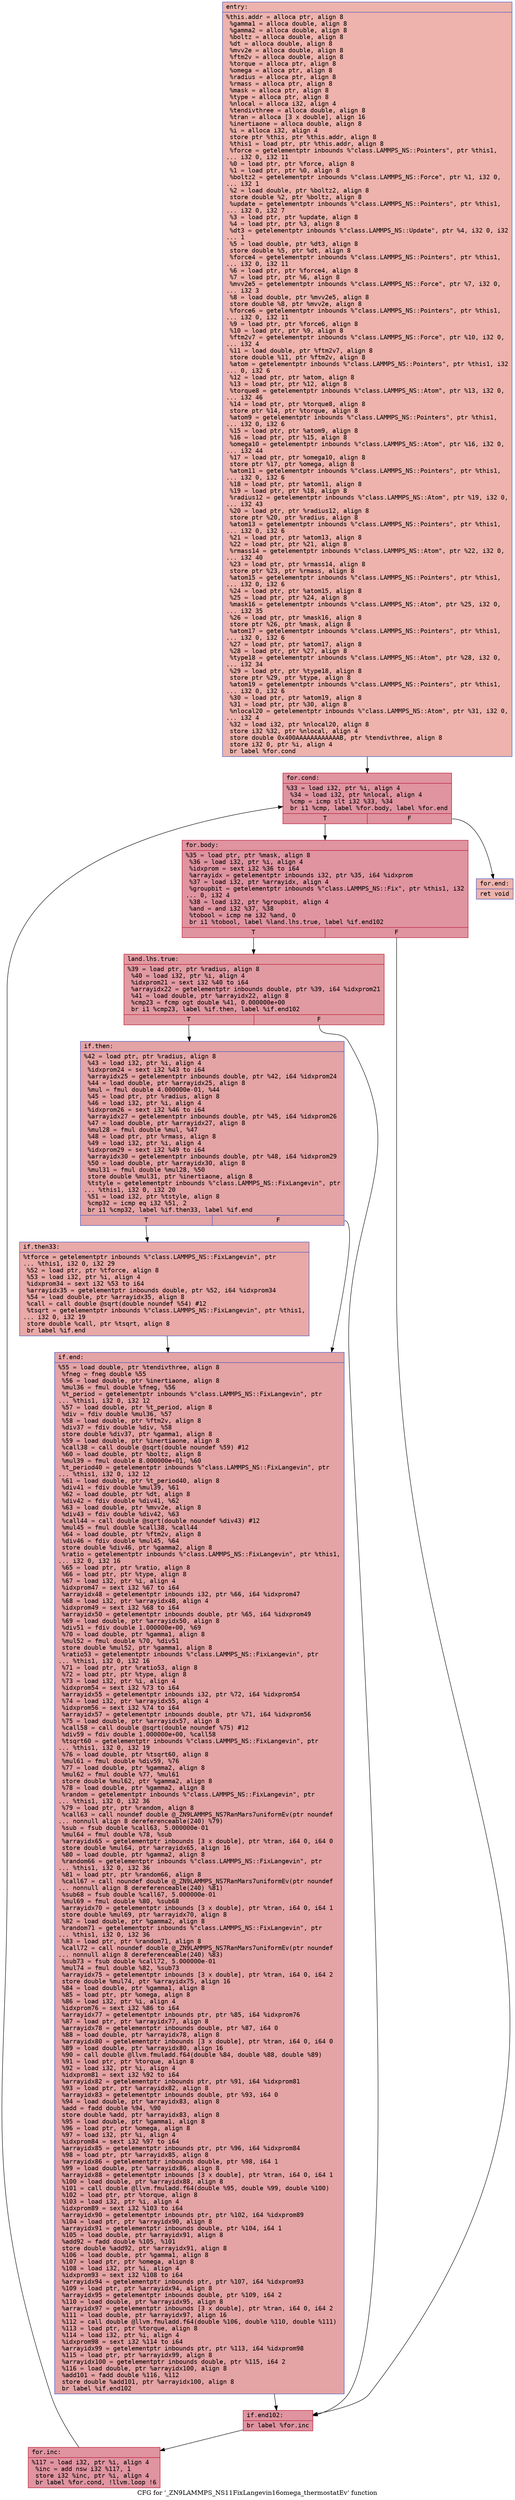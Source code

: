 digraph "CFG for '_ZN9LAMMPS_NS11FixLangevin16omega_thermostatEv' function" {
	label="CFG for '_ZN9LAMMPS_NS11FixLangevin16omega_thermostatEv' function";

	Node0x55e6b2348060 [shape=record,color="#3d50c3ff", style=filled, fillcolor="#d6524470" fontname="Courier",label="{entry:\l|  %this.addr = alloca ptr, align 8\l  %gamma1 = alloca double, align 8\l  %gamma2 = alloca double, align 8\l  %boltz = alloca double, align 8\l  %dt = alloca double, align 8\l  %mvv2e = alloca double, align 8\l  %ftm2v = alloca double, align 8\l  %torque = alloca ptr, align 8\l  %omega = alloca ptr, align 8\l  %radius = alloca ptr, align 8\l  %rmass = alloca ptr, align 8\l  %mask = alloca ptr, align 8\l  %type = alloca ptr, align 8\l  %nlocal = alloca i32, align 4\l  %tendivthree = alloca double, align 8\l  %tran = alloca [3 x double], align 16\l  %inertiaone = alloca double, align 8\l  %i = alloca i32, align 4\l  store ptr %this, ptr %this.addr, align 8\l  %this1 = load ptr, ptr %this.addr, align 8\l  %force = getelementptr inbounds %\"class.LAMMPS_NS::Pointers\", ptr %this1,\l... i32 0, i32 11\l  %0 = load ptr, ptr %force, align 8\l  %1 = load ptr, ptr %0, align 8\l  %boltz2 = getelementptr inbounds %\"class.LAMMPS_NS::Force\", ptr %1, i32 0,\l... i32 1\l  %2 = load double, ptr %boltz2, align 8\l  store double %2, ptr %boltz, align 8\l  %update = getelementptr inbounds %\"class.LAMMPS_NS::Pointers\", ptr %this1,\l... i32 0, i32 7\l  %3 = load ptr, ptr %update, align 8\l  %4 = load ptr, ptr %3, align 8\l  %dt3 = getelementptr inbounds %\"class.LAMMPS_NS::Update\", ptr %4, i32 0, i32\l... 1\l  %5 = load double, ptr %dt3, align 8\l  store double %5, ptr %dt, align 8\l  %force4 = getelementptr inbounds %\"class.LAMMPS_NS::Pointers\", ptr %this1,\l... i32 0, i32 11\l  %6 = load ptr, ptr %force4, align 8\l  %7 = load ptr, ptr %6, align 8\l  %mvv2e5 = getelementptr inbounds %\"class.LAMMPS_NS::Force\", ptr %7, i32 0,\l... i32 3\l  %8 = load double, ptr %mvv2e5, align 8\l  store double %8, ptr %mvv2e, align 8\l  %force6 = getelementptr inbounds %\"class.LAMMPS_NS::Pointers\", ptr %this1,\l... i32 0, i32 11\l  %9 = load ptr, ptr %force6, align 8\l  %10 = load ptr, ptr %9, align 8\l  %ftm2v7 = getelementptr inbounds %\"class.LAMMPS_NS::Force\", ptr %10, i32 0,\l... i32 4\l  %11 = load double, ptr %ftm2v7, align 8\l  store double %11, ptr %ftm2v, align 8\l  %atom = getelementptr inbounds %\"class.LAMMPS_NS::Pointers\", ptr %this1, i32\l... 0, i32 6\l  %12 = load ptr, ptr %atom, align 8\l  %13 = load ptr, ptr %12, align 8\l  %torque8 = getelementptr inbounds %\"class.LAMMPS_NS::Atom\", ptr %13, i32 0,\l... i32 46\l  %14 = load ptr, ptr %torque8, align 8\l  store ptr %14, ptr %torque, align 8\l  %atom9 = getelementptr inbounds %\"class.LAMMPS_NS::Pointers\", ptr %this1,\l... i32 0, i32 6\l  %15 = load ptr, ptr %atom9, align 8\l  %16 = load ptr, ptr %15, align 8\l  %omega10 = getelementptr inbounds %\"class.LAMMPS_NS::Atom\", ptr %16, i32 0,\l... i32 44\l  %17 = load ptr, ptr %omega10, align 8\l  store ptr %17, ptr %omega, align 8\l  %atom11 = getelementptr inbounds %\"class.LAMMPS_NS::Pointers\", ptr %this1,\l... i32 0, i32 6\l  %18 = load ptr, ptr %atom11, align 8\l  %19 = load ptr, ptr %18, align 8\l  %radius12 = getelementptr inbounds %\"class.LAMMPS_NS::Atom\", ptr %19, i32 0,\l... i32 43\l  %20 = load ptr, ptr %radius12, align 8\l  store ptr %20, ptr %radius, align 8\l  %atom13 = getelementptr inbounds %\"class.LAMMPS_NS::Pointers\", ptr %this1,\l... i32 0, i32 6\l  %21 = load ptr, ptr %atom13, align 8\l  %22 = load ptr, ptr %21, align 8\l  %rmass14 = getelementptr inbounds %\"class.LAMMPS_NS::Atom\", ptr %22, i32 0,\l... i32 40\l  %23 = load ptr, ptr %rmass14, align 8\l  store ptr %23, ptr %rmass, align 8\l  %atom15 = getelementptr inbounds %\"class.LAMMPS_NS::Pointers\", ptr %this1,\l... i32 0, i32 6\l  %24 = load ptr, ptr %atom15, align 8\l  %25 = load ptr, ptr %24, align 8\l  %mask16 = getelementptr inbounds %\"class.LAMMPS_NS::Atom\", ptr %25, i32 0,\l... i32 35\l  %26 = load ptr, ptr %mask16, align 8\l  store ptr %26, ptr %mask, align 8\l  %atom17 = getelementptr inbounds %\"class.LAMMPS_NS::Pointers\", ptr %this1,\l... i32 0, i32 6\l  %27 = load ptr, ptr %atom17, align 8\l  %28 = load ptr, ptr %27, align 8\l  %type18 = getelementptr inbounds %\"class.LAMMPS_NS::Atom\", ptr %28, i32 0,\l... i32 34\l  %29 = load ptr, ptr %type18, align 8\l  store ptr %29, ptr %type, align 8\l  %atom19 = getelementptr inbounds %\"class.LAMMPS_NS::Pointers\", ptr %this1,\l... i32 0, i32 6\l  %30 = load ptr, ptr %atom19, align 8\l  %31 = load ptr, ptr %30, align 8\l  %nlocal20 = getelementptr inbounds %\"class.LAMMPS_NS::Atom\", ptr %31, i32 0,\l... i32 4\l  %32 = load i32, ptr %nlocal20, align 8\l  store i32 %32, ptr %nlocal, align 4\l  store double 0x400AAAAAAAAAAAAB, ptr %tendivthree, align 8\l  store i32 0, ptr %i, align 4\l  br label %for.cond\l}"];
	Node0x55e6b2348060 -> Node0x55e6b234c600[tooltip="entry -> for.cond\nProbability 100.00%" ];
	Node0x55e6b234c600 [shape=record,color="#b70d28ff", style=filled, fillcolor="#b70d2870" fontname="Courier",label="{for.cond:\l|  %33 = load i32, ptr %i, align 4\l  %34 = load i32, ptr %nlocal, align 4\l  %cmp = icmp slt i32 %33, %34\l  br i1 %cmp, label %for.body, label %for.end\l|{<s0>T|<s1>F}}"];
	Node0x55e6b234c600:s0 -> Node0x55e6b234c870[tooltip="for.cond -> for.body\nProbability 96.88%" ];
	Node0x55e6b234c600:s1 -> Node0x55e6b234c8f0[tooltip="for.cond -> for.end\nProbability 3.12%" ];
	Node0x55e6b234c870 [shape=record,color="#b70d28ff", style=filled, fillcolor="#b70d2870" fontname="Courier",label="{for.body:\l|  %35 = load ptr, ptr %mask, align 8\l  %36 = load i32, ptr %i, align 4\l  %idxprom = sext i32 %36 to i64\l  %arrayidx = getelementptr inbounds i32, ptr %35, i64 %idxprom\l  %37 = load i32, ptr %arrayidx, align 4\l  %groupbit = getelementptr inbounds %\"class.LAMMPS_NS::Fix\", ptr %this1, i32\l... 0, i32 4\l  %38 = load i32, ptr %groupbit, align 4\l  %and = and i32 %37, %38\l  %tobool = icmp ne i32 %and, 0\l  br i1 %tobool, label %land.lhs.true, label %if.end102\l|{<s0>T|<s1>F}}"];
	Node0x55e6b234c870:s0 -> Node0x55e6b23496c0[tooltip="for.body -> land.lhs.true\nProbability 62.50%" ];
	Node0x55e6b234c870:s1 -> Node0x55e6b234d350[tooltip="for.body -> if.end102\nProbability 37.50%" ];
	Node0x55e6b23496c0 [shape=record,color="#b70d28ff", style=filled, fillcolor="#bb1b2c70" fontname="Courier",label="{land.lhs.true:\l|  %39 = load ptr, ptr %radius, align 8\l  %40 = load i32, ptr %i, align 4\l  %idxprom21 = sext i32 %40 to i64\l  %arrayidx22 = getelementptr inbounds double, ptr %39, i64 %idxprom21\l  %41 = load double, ptr %arrayidx22, align 8\l  %cmp23 = fcmp ogt double %41, 0.000000e+00\l  br i1 %cmp23, label %if.then, label %if.end102\l|{<s0>T|<s1>F}}"];
	Node0x55e6b23496c0:s0 -> Node0x55e6b234d820[tooltip="land.lhs.true -> if.then\nProbability 50.00%" ];
	Node0x55e6b23496c0:s1 -> Node0x55e6b234d350[tooltip="land.lhs.true -> if.end102\nProbability 50.00%" ];
	Node0x55e6b234d820 [shape=record,color="#3d50c3ff", style=filled, fillcolor="#c32e3170" fontname="Courier",label="{if.then:\l|  %42 = load ptr, ptr %radius, align 8\l  %43 = load i32, ptr %i, align 4\l  %idxprom24 = sext i32 %43 to i64\l  %arrayidx25 = getelementptr inbounds double, ptr %42, i64 %idxprom24\l  %44 = load double, ptr %arrayidx25, align 8\l  %mul = fmul double 4.000000e-01, %44\l  %45 = load ptr, ptr %radius, align 8\l  %46 = load i32, ptr %i, align 4\l  %idxprom26 = sext i32 %46 to i64\l  %arrayidx27 = getelementptr inbounds double, ptr %45, i64 %idxprom26\l  %47 = load double, ptr %arrayidx27, align 8\l  %mul28 = fmul double %mul, %47\l  %48 = load ptr, ptr %rmass, align 8\l  %49 = load i32, ptr %i, align 4\l  %idxprom29 = sext i32 %49 to i64\l  %arrayidx30 = getelementptr inbounds double, ptr %48, i64 %idxprom29\l  %50 = load double, ptr %arrayidx30, align 8\l  %mul31 = fmul double %mul28, %50\l  store double %mul31, ptr %inertiaone, align 8\l  %tstyle = getelementptr inbounds %\"class.LAMMPS_NS::FixLangevin\", ptr\l... %this1, i32 0, i32 20\l  %51 = load i32, ptr %tstyle, align 8\l  %cmp32 = icmp eq i32 %51, 2\l  br i1 %cmp32, label %if.then33, label %if.end\l|{<s0>T|<s1>F}}"];
	Node0x55e6b234d820:s0 -> Node0x55e6b234eee0[tooltip="if.then -> if.then33\nProbability 50.00%" ];
	Node0x55e6b234d820:s1 -> Node0x55e6b234ef60[tooltip="if.then -> if.end\nProbability 50.00%" ];
	Node0x55e6b234eee0 [shape=record,color="#3d50c3ff", style=filled, fillcolor="#ca3b3770" fontname="Courier",label="{if.then33:\l|  %tforce = getelementptr inbounds %\"class.LAMMPS_NS::FixLangevin\", ptr\l... %this1, i32 0, i32 29\l  %52 = load ptr, ptr %tforce, align 8\l  %53 = load i32, ptr %i, align 4\l  %idxprom34 = sext i32 %53 to i64\l  %arrayidx35 = getelementptr inbounds double, ptr %52, i64 %idxprom34\l  %54 = load double, ptr %arrayidx35, align 8\l  %call = call double @sqrt(double noundef %54) #12\l  %tsqrt = getelementptr inbounds %\"class.LAMMPS_NS::FixLangevin\", ptr %this1,\l... i32 0, i32 19\l  store double %call, ptr %tsqrt, align 8\l  br label %if.end\l}"];
	Node0x55e6b234eee0 -> Node0x55e6b234ef60[tooltip="if.then33 -> if.end\nProbability 100.00%" ];
	Node0x55e6b234ef60 [shape=record,color="#3d50c3ff", style=filled, fillcolor="#c32e3170" fontname="Courier",label="{if.end:\l|  %55 = load double, ptr %tendivthree, align 8\l  %fneg = fneg double %55\l  %56 = load double, ptr %inertiaone, align 8\l  %mul36 = fmul double %fneg, %56\l  %t_period = getelementptr inbounds %\"class.LAMMPS_NS::FixLangevin\", ptr\l... %this1, i32 0, i32 12\l  %57 = load double, ptr %t_period, align 8\l  %div = fdiv double %mul36, %57\l  %58 = load double, ptr %ftm2v, align 8\l  %div37 = fdiv double %div, %58\l  store double %div37, ptr %gamma1, align 8\l  %59 = load double, ptr %inertiaone, align 8\l  %call38 = call double @sqrt(double noundef %59) #12\l  %60 = load double, ptr %boltz, align 8\l  %mul39 = fmul double 8.000000e+01, %60\l  %t_period40 = getelementptr inbounds %\"class.LAMMPS_NS::FixLangevin\", ptr\l... %this1, i32 0, i32 12\l  %61 = load double, ptr %t_period40, align 8\l  %div41 = fdiv double %mul39, %61\l  %62 = load double, ptr %dt, align 8\l  %div42 = fdiv double %div41, %62\l  %63 = load double, ptr %mvv2e, align 8\l  %div43 = fdiv double %div42, %63\l  %call44 = call double @sqrt(double noundef %div43) #12\l  %mul45 = fmul double %call38, %call44\l  %64 = load double, ptr %ftm2v, align 8\l  %div46 = fdiv double %mul45, %64\l  store double %div46, ptr %gamma2, align 8\l  %ratio = getelementptr inbounds %\"class.LAMMPS_NS::FixLangevin\", ptr %this1,\l... i32 0, i32 16\l  %65 = load ptr, ptr %ratio, align 8\l  %66 = load ptr, ptr %type, align 8\l  %67 = load i32, ptr %i, align 4\l  %idxprom47 = sext i32 %67 to i64\l  %arrayidx48 = getelementptr inbounds i32, ptr %66, i64 %idxprom47\l  %68 = load i32, ptr %arrayidx48, align 4\l  %idxprom49 = sext i32 %68 to i64\l  %arrayidx50 = getelementptr inbounds double, ptr %65, i64 %idxprom49\l  %69 = load double, ptr %arrayidx50, align 8\l  %div51 = fdiv double 1.000000e+00, %69\l  %70 = load double, ptr %gamma1, align 8\l  %mul52 = fmul double %70, %div51\l  store double %mul52, ptr %gamma1, align 8\l  %ratio53 = getelementptr inbounds %\"class.LAMMPS_NS::FixLangevin\", ptr\l... %this1, i32 0, i32 16\l  %71 = load ptr, ptr %ratio53, align 8\l  %72 = load ptr, ptr %type, align 8\l  %73 = load i32, ptr %i, align 4\l  %idxprom54 = sext i32 %73 to i64\l  %arrayidx55 = getelementptr inbounds i32, ptr %72, i64 %idxprom54\l  %74 = load i32, ptr %arrayidx55, align 4\l  %idxprom56 = sext i32 %74 to i64\l  %arrayidx57 = getelementptr inbounds double, ptr %71, i64 %idxprom56\l  %75 = load double, ptr %arrayidx57, align 8\l  %call58 = call double @sqrt(double noundef %75) #12\l  %div59 = fdiv double 1.000000e+00, %call58\l  %tsqrt60 = getelementptr inbounds %\"class.LAMMPS_NS::FixLangevin\", ptr\l... %this1, i32 0, i32 19\l  %76 = load double, ptr %tsqrt60, align 8\l  %mul61 = fmul double %div59, %76\l  %77 = load double, ptr %gamma2, align 8\l  %mul62 = fmul double %77, %mul61\l  store double %mul62, ptr %gamma2, align 8\l  %78 = load double, ptr %gamma2, align 8\l  %random = getelementptr inbounds %\"class.LAMMPS_NS::FixLangevin\", ptr\l... %this1, i32 0, i32 36\l  %79 = load ptr, ptr %random, align 8\l  %call63 = call noundef double @_ZN9LAMMPS_NS7RanMars7uniformEv(ptr noundef\l... nonnull align 8 dereferenceable(240) %79)\l  %sub = fsub double %call63, 5.000000e-01\l  %mul64 = fmul double %78, %sub\l  %arrayidx65 = getelementptr inbounds [3 x double], ptr %tran, i64 0, i64 0\l  store double %mul64, ptr %arrayidx65, align 16\l  %80 = load double, ptr %gamma2, align 8\l  %random66 = getelementptr inbounds %\"class.LAMMPS_NS::FixLangevin\", ptr\l... %this1, i32 0, i32 36\l  %81 = load ptr, ptr %random66, align 8\l  %call67 = call noundef double @_ZN9LAMMPS_NS7RanMars7uniformEv(ptr noundef\l... nonnull align 8 dereferenceable(240) %81)\l  %sub68 = fsub double %call67, 5.000000e-01\l  %mul69 = fmul double %80, %sub68\l  %arrayidx70 = getelementptr inbounds [3 x double], ptr %tran, i64 0, i64 1\l  store double %mul69, ptr %arrayidx70, align 8\l  %82 = load double, ptr %gamma2, align 8\l  %random71 = getelementptr inbounds %\"class.LAMMPS_NS::FixLangevin\", ptr\l... %this1, i32 0, i32 36\l  %83 = load ptr, ptr %random71, align 8\l  %call72 = call noundef double @_ZN9LAMMPS_NS7RanMars7uniformEv(ptr noundef\l... nonnull align 8 dereferenceable(240) %83)\l  %sub73 = fsub double %call72, 5.000000e-01\l  %mul74 = fmul double %82, %sub73\l  %arrayidx75 = getelementptr inbounds [3 x double], ptr %tran, i64 0, i64 2\l  store double %mul74, ptr %arrayidx75, align 16\l  %84 = load double, ptr %gamma1, align 8\l  %85 = load ptr, ptr %omega, align 8\l  %86 = load i32, ptr %i, align 4\l  %idxprom76 = sext i32 %86 to i64\l  %arrayidx77 = getelementptr inbounds ptr, ptr %85, i64 %idxprom76\l  %87 = load ptr, ptr %arrayidx77, align 8\l  %arrayidx78 = getelementptr inbounds double, ptr %87, i64 0\l  %88 = load double, ptr %arrayidx78, align 8\l  %arrayidx80 = getelementptr inbounds [3 x double], ptr %tran, i64 0, i64 0\l  %89 = load double, ptr %arrayidx80, align 16\l  %90 = call double @llvm.fmuladd.f64(double %84, double %88, double %89)\l  %91 = load ptr, ptr %torque, align 8\l  %92 = load i32, ptr %i, align 4\l  %idxprom81 = sext i32 %92 to i64\l  %arrayidx82 = getelementptr inbounds ptr, ptr %91, i64 %idxprom81\l  %93 = load ptr, ptr %arrayidx82, align 8\l  %arrayidx83 = getelementptr inbounds double, ptr %93, i64 0\l  %94 = load double, ptr %arrayidx83, align 8\l  %add = fadd double %94, %90\l  store double %add, ptr %arrayidx83, align 8\l  %95 = load double, ptr %gamma1, align 8\l  %96 = load ptr, ptr %omega, align 8\l  %97 = load i32, ptr %i, align 4\l  %idxprom84 = sext i32 %97 to i64\l  %arrayidx85 = getelementptr inbounds ptr, ptr %96, i64 %idxprom84\l  %98 = load ptr, ptr %arrayidx85, align 8\l  %arrayidx86 = getelementptr inbounds double, ptr %98, i64 1\l  %99 = load double, ptr %arrayidx86, align 8\l  %arrayidx88 = getelementptr inbounds [3 x double], ptr %tran, i64 0, i64 1\l  %100 = load double, ptr %arrayidx88, align 8\l  %101 = call double @llvm.fmuladd.f64(double %95, double %99, double %100)\l  %102 = load ptr, ptr %torque, align 8\l  %103 = load i32, ptr %i, align 4\l  %idxprom89 = sext i32 %103 to i64\l  %arrayidx90 = getelementptr inbounds ptr, ptr %102, i64 %idxprom89\l  %104 = load ptr, ptr %arrayidx90, align 8\l  %arrayidx91 = getelementptr inbounds double, ptr %104, i64 1\l  %105 = load double, ptr %arrayidx91, align 8\l  %add92 = fadd double %105, %101\l  store double %add92, ptr %arrayidx91, align 8\l  %106 = load double, ptr %gamma1, align 8\l  %107 = load ptr, ptr %omega, align 8\l  %108 = load i32, ptr %i, align 4\l  %idxprom93 = sext i32 %108 to i64\l  %arrayidx94 = getelementptr inbounds ptr, ptr %107, i64 %idxprom93\l  %109 = load ptr, ptr %arrayidx94, align 8\l  %arrayidx95 = getelementptr inbounds double, ptr %109, i64 2\l  %110 = load double, ptr %arrayidx95, align 8\l  %arrayidx97 = getelementptr inbounds [3 x double], ptr %tran, i64 0, i64 2\l  %111 = load double, ptr %arrayidx97, align 16\l  %112 = call double @llvm.fmuladd.f64(double %106, double %110, double %111)\l  %113 = load ptr, ptr %torque, align 8\l  %114 = load i32, ptr %i, align 4\l  %idxprom98 = sext i32 %114 to i64\l  %arrayidx99 = getelementptr inbounds ptr, ptr %113, i64 %idxprom98\l  %115 = load ptr, ptr %arrayidx99, align 8\l  %arrayidx100 = getelementptr inbounds double, ptr %115, i64 2\l  %116 = load double, ptr %arrayidx100, align 8\l  %add101 = fadd double %116, %112\l  store double %add101, ptr %arrayidx100, align 8\l  br label %if.end102\l}"];
	Node0x55e6b234ef60 -> Node0x55e6b234d350[tooltip="if.end -> if.end102\nProbability 100.00%" ];
	Node0x55e6b234d350 [shape=record,color="#b70d28ff", style=filled, fillcolor="#b70d2870" fontname="Courier",label="{if.end102:\l|  br label %for.inc\l}"];
	Node0x55e6b234d350 -> Node0x55e6b23561f0[tooltip="if.end102 -> for.inc\nProbability 100.00%" ];
	Node0x55e6b23561f0 [shape=record,color="#b70d28ff", style=filled, fillcolor="#b70d2870" fontname="Courier",label="{for.inc:\l|  %117 = load i32, ptr %i, align 4\l  %inc = add nsw i32 %117, 1\l  store i32 %inc, ptr %i, align 4\l  br label %for.cond, !llvm.loop !6\l}"];
	Node0x55e6b23561f0 -> Node0x55e6b234c600[tooltip="for.inc -> for.cond\nProbability 100.00%" ];
	Node0x55e6b234c8f0 [shape=record,color="#3d50c3ff", style=filled, fillcolor="#d6524470" fontname="Courier",label="{for.end:\l|  ret void\l}"];
}
